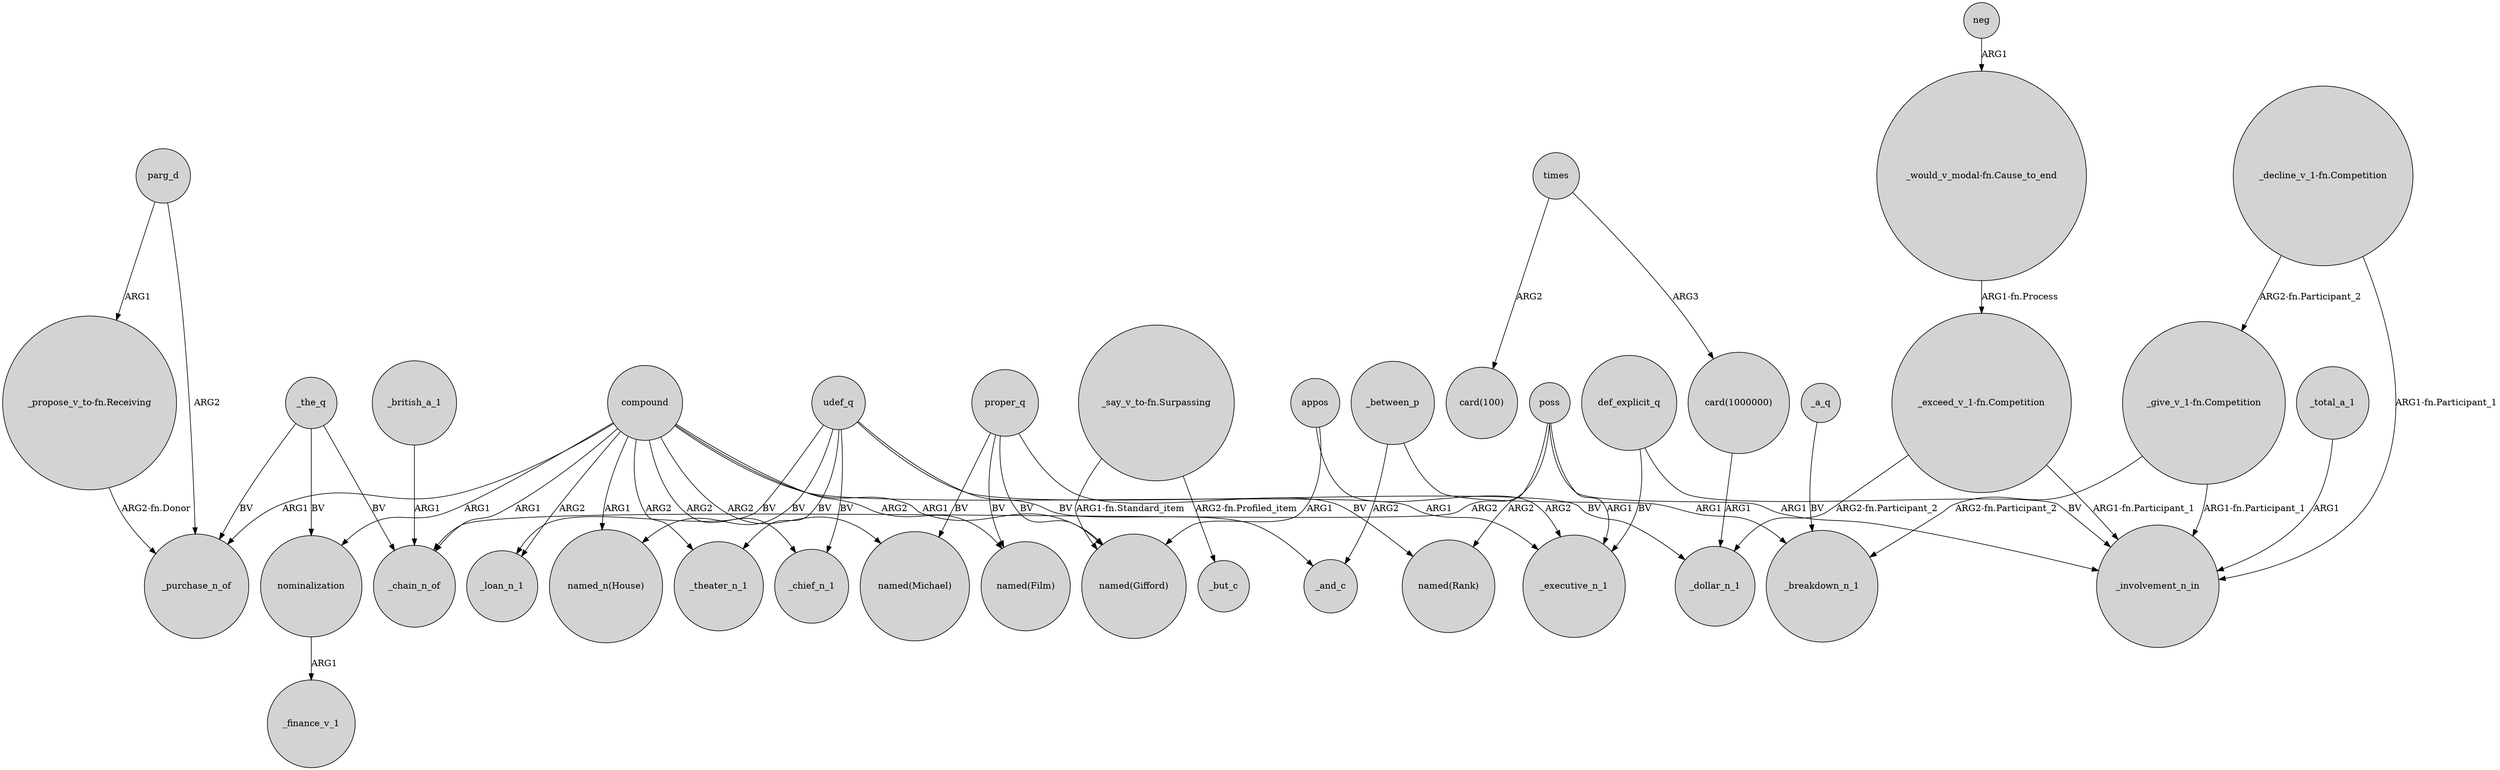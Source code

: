 digraph {
	node [shape=circle style=filled]
	appos -> _executive_n_1 [label=ARG2]
	_a_q -> _breakdown_n_1 [label=BV]
	_the_q -> nominalization [label=BV]
	_between_p -> _breakdown_n_1 [label=ARG1]
	compound -> _purchase_n_of [label=ARG1]
	poss -> _chain_n_of [label=ARG2]
	compound -> "named(Michael)" [label=ARG2]
	compound -> _chief_n_1 [label=ARG2]
	"_give_v_1-fn.Competition" -> _breakdown_n_1 [label="ARG2-fn.Participant_2"]
	compound -> "named(Film)" [label=ARG2]
	parg_d -> "_propose_v_to-fn.Receiving" [label=ARG1]
	compound -> _chain_n_of [label=ARG1]
	"_say_v_to-fn.Surpassing" -> _but_c [label="ARG2-fn.Profiled_item"]
	nominalization -> _finance_v_1 [label=ARG1]
	udef_q -> _loan_n_1 [label=BV]
	udef_q -> _chief_n_1 [label=BV]
	def_explicit_q -> _involvement_n_in [label=BV]
	poss -> _involvement_n_in [label=ARG1]
	"_decline_v_1-fn.Competition" -> _involvement_n_in [label="ARG1-fn.Participant_1"]
	"_would_v_modal-fn.Cause_to_end" -> "_exceed_v_1-fn.Competition" [label="ARG1-fn.Process"]
	times -> "card(1000000)" [label=ARG3]
	compound -> "named_n(House)" [label=ARG1]
	udef_q -> _and_c [label=BV]
	proper_q -> "named(Rank)" [label=BV]
	times -> "card(100)" [label=ARG2]
	def_explicit_q -> _executive_n_1 [label=BV]
	proper_q -> "named(Michael)" [label=BV]
	"_decline_v_1-fn.Competition" -> "_give_v_1-fn.Competition" [label="ARG2-fn.Participant_2"]
	"_give_v_1-fn.Competition" -> _involvement_n_in [label="ARG1-fn.Participant_1"]
	_total_a_1 -> _involvement_n_in [label=ARG1]
	compound -> nominalization [label=ARG1]
	"_propose_v_to-fn.Receiving" -> _purchase_n_of [label="ARG2-fn.Donor"]
	appos -> "named(Gifford)" [label=ARG1]
	proper_q -> "named(Film)" [label=BV]
	proper_q -> "named(Gifford)" [label=BV]
	_the_q -> _purchase_n_of [label=BV]
	poss -> _executive_n_1 [label=ARG1]
	udef_q -> _theater_n_1 [label=BV]
	udef_q -> _dollar_n_1 [label=BV]
	compound -> _executive_n_1 [label=ARG1]
	"card(1000000)" -> _dollar_n_1 [label=ARG1]
	"_exceed_v_1-fn.Competition" -> _involvement_n_in [label="ARG1-fn.Participant_1"]
	_the_q -> _chain_n_of [label=BV]
	poss -> "named(Rank)" [label=ARG2]
	"_say_v_to-fn.Surpassing" -> "named(Gifford)" [label="ARG1-fn.Standard_item"]
	compound -> _theater_n_1 [label=ARG2]
	compound -> "named(Gifford)" [label=ARG1]
	_between_p -> _and_c [label=ARG2]
	neg -> "_would_v_modal-fn.Cause_to_end" [label=ARG1]
	udef_q -> "named_n(House)" [label=BV]
	"_exceed_v_1-fn.Competition" -> _dollar_n_1 [label="ARG2-fn.Participant_2"]
	compound -> _loan_n_1 [label=ARG2]
	parg_d -> _purchase_n_of [label=ARG2]
	_british_a_1 -> _chain_n_of [label=ARG1]
}

